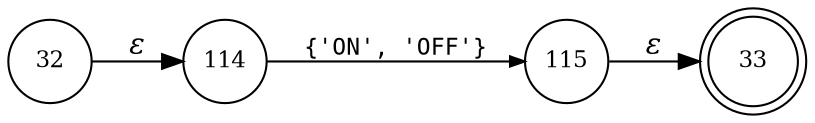 digraph ATN {
rankdir=LR;
s33[fontsize=11, label="33", shape=doublecircle, fixedsize=true, width=.6];
s32[fontsize=11,label="32", shape=circle, fixedsize=true, width=.55, peripheries=1];
s114[fontsize=11,label="114", shape=circle, fixedsize=true, width=.55, peripheries=1];
s115[fontsize=11,label="115", shape=circle, fixedsize=true, width=.55, peripheries=1];
s32 -> s114 [fontname="Times-Italic", label="&epsilon;"];
s114 -> s115 [fontsize=11, fontname="Courier", arrowsize=.7, label = "{'ON', 'OFF'}", arrowhead = normal];
s115 -> s33 [fontname="Times-Italic", label="&epsilon;"];
}